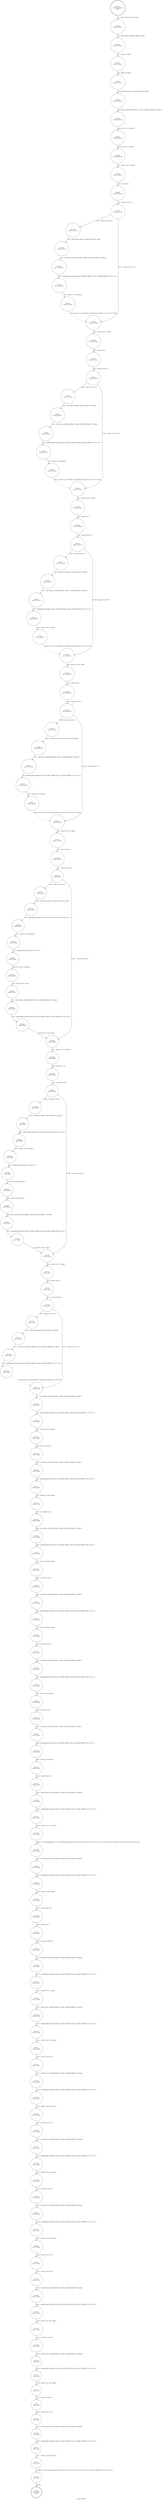 digraph process_ellipse {
label="process_ellipse"
37620 [label="N37620\n(rp:0, ep:0)\nexit", shape="doublecircle"]
37621 [label="N37621\n(rp:146, ep:146)\nentry", shape="doublecircle"]
37621 -> 37623 [label="%5 = alloca %struct.stream*, align 8"]
37623 [label="N37623\n(rp:145, ep:145)", shape="circle"]
37623 -> 37624 [label="%6 = alloca %struct._ELLIPSE_ORDER*, align 8"]
37624 [label="N37624\n(rp:144, ep:144)", shape="circle"]
37624 -> 37625 [label="%7 = alloca i32, align 4"]
37625 [label="N37625\n(rp:143, ep:143)", shape="circle"]
37625 -> 37626 [label="%8 = alloca i32, align 4"]
37626 [label="N37626\n(rp:142, ep:142)", shape="circle"]
37626 -> 37628 [label="store %struct.stream* %0, %struct.stream** %5, align 8"]
37628 [label="N37628\n(rp:141, ep:141)", shape="circle"]
37628 -> 37630 [label="store %struct._ELLIPSE_ORDER* %1, %struct._ELLIPSE_ORDER** %6, align 8"]
37630 [label="N37630\n(rp:140, ep:140)", shape="circle"]
37630 -> 37632 [label="store i32 %2, i32* %7, align 4"]
37632 [label="N37632\n(rp:139, ep:139)", shape="circle"]
37632 -> 37634 [label="store i32 %3, i32* %8, align 4"]
37634 [label="N37634\n(rp:138, ep:138)", shape="circle"]
37634 -> 37635 [label="%9 = load i32, i32* %7, align 4"]
37635 [label="N37635\n(rp:137, ep:137)", shape="circle"]
37635 -> 37636 [label="%10 = and i32 %9, 1"]
37636 [label="N37636\n(rp:136, ep:136)", shape="circle"]
37636 -> 37637 [label="%11 = icmp ne i32 %10, 0"]
37637 [label="N37637\n(rp:135, ep:135)", shape="circle"]
37637 -> 37779 [label="[%11 = icmp ne i32 %10, 0]"]
37637 -> 37644 [label="[!(%11 = icmp ne i32 %10, 0)]"]
37639 [label="N37639\n(rp:133, ep:133)", shape="circle"]
37639 -> 37640 [label="%14 = load %struct._ELLIPSE_ORDER*, %struct._ELLIPSE_ORDER** %6, align 8"]
37640 [label="N37640\n(rp:132, ep:132)", shape="circle"]
37640 -> 37641 [label="%15 = getelementptr inbounds %struct._ELLIPSE_ORDER, %struct._ELLIPSE_ORDER* %14, i32 0, i32 0"]
37641 [label="N37641\n(rp:131, ep:131)", shape="circle"]
37641 -> 37642 [label="%16 = load i32, i32* %8, align 4"]
37642 [label="N37642\n(rp:130, ep:130)", shape="circle"]
37642 -> 37644 [label="rdp_in_coord --@-- call void @rdp_in_coord(%struct.stream* %13, i16* %15, i32 %16)", style="dashed", color="blue"]
37644 [label="N37644\n(rp:129, ep:129)", shape="circle"]
37644 -> 37645 [label="%18 = load i32, i32* %7, align 4"]
37645 [label="N37645\n(rp:128, ep:128)", shape="circle"]
37645 -> 37646 [label="%19 = and i32 %18, 2"]
37646 [label="N37646\n(rp:127, ep:127)", shape="circle"]
37646 -> 37647 [label="%20 = icmp ne i32 %19, 0"]
37647 [label="N37647\n(rp:126, ep:126)", shape="circle"]
37647 -> 37781 [label="[%20 = icmp ne i32 %19, 0]"]
37647 -> 37654 [label="[!(%20 = icmp ne i32 %19, 0)]"]
37649 [label="N37649\n(rp:124, ep:124)", shape="circle"]
37649 -> 37650 [label="%23 = load %struct._ELLIPSE_ORDER*, %struct._ELLIPSE_ORDER** %6, align 8"]
37650 [label="N37650\n(rp:123, ep:123)", shape="circle"]
37650 -> 37651 [label="%24 = getelementptr inbounds %struct._ELLIPSE_ORDER, %struct._ELLIPSE_ORDER* %23, i32 0, i32 1"]
37651 [label="N37651\n(rp:122, ep:122)", shape="circle"]
37651 -> 37652 [label="%25 = load i32, i32* %8, align 4"]
37652 [label="N37652\n(rp:121, ep:121)", shape="circle"]
37652 -> 37654 [label="rdp_in_coord --@-- call void @rdp_in_coord(%struct.stream* %22, i16* %24, i32 %25)", style="dashed", color="blue"]
37654 [label="N37654\n(rp:120, ep:120)", shape="circle"]
37654 -> 37655 [label="%27 = load i32, i32* %7, align 4"]
37655 [label="N37655\n(rp:119, ep:119)", shape="circle"]
37655 -> 37656 [label="%28 = and i32 %27, 4"]
37656 [label="N37656\n(rp:118, ep:118)", shape="circle"]
37656 -> 37657 [label="%29 = icmp ne i32 %28, 0"]
37657 [label="N37657\n(rp:117, ep:117)", shape="circle"]
37657 -> 37783 [label="[%29 = icmp ne i32 %28, 0]"]
37657 -> 37664 [label="[!(%29 = icmp ne i32 %28, 0)]"]
37659 [label="N37659\n(rp:115, ep:115)", shape="circle"]
37659 -> 37660 [label="%32 = load %struct._ELLIPSE_ORDER*, %struct._ELLIPSE_ORDER** %6, align 8"]
37660 [label="N37660\n(rp:114, ep:114)", shape="circle"]
37660 -> 37661 [label="%33 = getelementptr inbounds %struct._ELLIPSE_ORDER, %struct._ELLIPSE_ORDER* %32, i32 0, i32 2"]
37661 [label="N37661\n(rp:113, ep:113)", shape="circle"]
37661 -> 37662 [label="%34 = load i32, i32* %8, align 4"]
37662 [label="N37662\n(rp:112, ep:112)", shape="circle"]
37662 -> 37664 [label="rdp_in_coord --@-- call void @rdp_in_coord(%struct.stream* %31, i16* %33, i32 %34)", style="dashed", color="blue"]
37664 [label="N37664\n(rp:111, ep:111)", shape="circle"]
37664 -> 37665 [label="%36 = load i32, i32* %7, align 4"]
37665 [label="N37665\n(rp:110, ep:110)", shape="circle"]
37665 -> 37666 [label="%37 = and i32 %36, 8"]
37666 [label="N37666\n(rp:109, ep:109)", shape="circle"]
37666 -> 37667 [label="%38 = icmp ne i32 %37, 0"]
37667 [label="N37667\n(rp:108, ep:108)", shape="circle"]
37667 -> 37785 [label="[%38 = icmp ne i32 %37, 0]"]
37667 -> 37674 [label="[!(%38 = icmp ne i32 %37, 0)]"]
37669 [label="N37669\n(rp:106, ep:106)", shape="circle"]
37669 -> 37670 [label="%41 = load %struct._ELLIPSE_ORDER*, %struct._ELLIPSE_ORDER** %6, align 8"]
37670 [label="N37670\n(rp:105, ep:105)", shape="circle"]
37670 -> 37671 [label="%42 = getelementptr inbounds %struct._ELLIPSE_ORDER, %struct._ELLIPSE_ORDER* %41, i32 0, i32 3"]
37671 [label="N37671\n(rp:104, ep:104)", shape="circle"]
37671 -> 37672 [label="%43 = load i32, i32* %8, align 4"]
37672 [label="N37672\n(rp:103, ep:103)", shape="circle"]
37672 -> 37674 [label="rdp_in_coord --@-- call void @rdp_in_coord(%struct.stream* %40, i16* %42, i32 %43)", style="dashed", color="blue"]
37674 [label="N37674\n(rp:102, ep:102)", shape="circle"]
37674 -> 37675 [label="%45 = load i32, i32* %7, align 4"]
37675 [label="N37675\n(rp:101, ep:101)", shape="circle"]
37675 -> 37676 [label="%46 = and i32 %45, 16"]
37676 [label="N37676\n(rp:100, ep:100)", shape="circle"]
37676 -> 37677 [label="%47 = icmp ne i32 %46, 0"]
37677 [label="N37677\n(rp:99, ep:99)", shape="circle"]
37677 -> 37787 [label="[%47 = icmp ne i32 %46, 0]"]
37677 -> 37688 [label="[!(%47 = icmp ne i32 %46, 0)]"]
37679 [label="N37679\n(rp:97, ep:97)", shape="circle"]
37679 -> 37680 [label="%50 = getelementptr inbounds %struct.stream, %struct.stream* %49, i32 0, i32 0"]
37680 [label="N37680\n(rp:96, ep:96)", shape="circle"]
37680 -> 37681 [label="%51 = load i8*, i8** %50, align 8"]
37681 [label="N37681\n(rp:95, ep:95)", shape="circle"]
37681 -> 37682 [label="%52 = getelementptr inbounds i8, i8* %51, i32 1"]
37682 [label="N37682\n(rp:94, ep:94)", shape="circle"]
37682 -> 37683 [label="store i8* %52, i8** %50, align 8"]
37683 [label="N37683\n(rp:93, ep:93)", shape="circle"]
37683 -> 37684 [label="%53 = load i8, i8* %51, align 1"]
37684 [label="N37684\n(rp:92, ep:92)", shape="circle"]
37684 -> 37685 [label="%54 = load %struct._ELLIPSE_ORDER*, %struct._ELLIPSE_ORDER** %6, align 8"]
37685 [label="N37685\n(rp:91, ep:91)", shape="circle"]
37685 -> 37686 [label="%55 = getelementptr inbounds %struct._ELLIPSE_ORDER, %struct._ELLIPSE_ORDER* %54, i32 0, i32 4"]
37686 [label="N37686\n(rp:90, ep:90)", shape="circle"]
37686 -> 37688 [label="store i8 %53, i8* %55, align 4"]
37688 [label="N37688\n(rp:89, ep:89)", shape="circle"]
37688 -> 37689 [label="%57 = load i32, i32* %7, align 4"]
37689 [label="N37689\n(rp:88, ep:88)", shape="circle"]
37689 -> 37690 [label="%58 = and i32 %57, 32"]
37690 [label="N37690\n(rp:87, ep:87)", shape="circle"]
37690 -> 37691 [label="%59 = icmp ne i32 %58, 0"]
37691 [label="N37691\n(rp:86, ep:86)", shape="circle"]
37691 -> 37789 [label="[%59 = icmp ne i32 %58, 0]"]
37691 -> 37702 [label="[!(%59 = icmp ne i32 %58, 0)]"]
37693 [label="N37693\n(rp:84, ep:84)", shape="circle"]
37693 -> 37694 [label="%62 = getelementptr inbounds %struct.stream, %struct.stream* %61, i32 0, i32 0"]
37694 [label="N37694\n(rp:83, ep:83)", shape="circle"]
37694 -> 37695 [label="%63 = load i8*, i8** %62, align 8"]
37695 [label="N37695\n(rp:82, ep:82)", shape="circle"]
37695 -> 37696 [label="%64 = getelementptr inbounds i8, i8* %63, i32 1"]
37696 [label="N37696\n(rp:81, ep:81)", shape="circle"]
37696 -> 37697 [label="store i8* %64, i8** %62, align 8"]
37697 [label="N37697\n(rp:80, ep:80)", shape="circle"]
37697 -> 37698 [label="%65 = load i8, i8* %63, align 1"]
37698 [label="N37698\n(rp:79, ep:79)", shape="circle"]
37698 -> 37699 [label="%66 = load %struct._ELLIPSE_ORDER*, %struct._ELLIPSE_ORDER** %6, align 8"]
37699 [label="N37699\n(rp:78, ep:78)", shape="circle"]
37699 -> 37700 [label="%67 = getelementptr inbounds %struct._ELLIPSE_ORDER, %struct._ELLIPSE_ORDER* %66, i32 0, i32 5"]
37700 [label="N37700\n(rp:77, ep:77)", shape="circle"]
37700 -> 37702 [label="store i8 %65, i8* %67, align 1"]
37702 [label="N37702\n(rp:76, ep:76)", shape="circle"]
37702 -> 37703 [label="%69 = load i32, i32* %7, align 4"]
37703 [label="N37703\n(rp:75, ep:75)", shape="circle"]
37703 -> 37704 [label="%70 = and i32 %69, 64"]
37704 [label="N37704\n(rp:74, ep:74)", shape="circle"]
37704 -> 37705 [label="%71 = icmp ne i32 %70, 0"]
37705 [label="N37705\n(rp:73, ep:73)", shape="circle"]
37705 -> 37791 [label="[%71 = icmp ne i32 %70, 0]"]
37705 -> 37711 [label="[!(%71 = icmp ne i32 %70, 0)]"]
37707 [label="N37707\n(rp:71, ep:71)", shape="circle"]
37707 -> 37708 [label="%74 = load %struct._ELLIPSE_ORDER*, %struct._ELLIPSE_ORDER** %6, align 8"]
37708 [label="N37708\n(rp:70, ep:70)", shape="circle"]
37708 -> 37709 [label="%75 = getelementptr inbounds %struct._ELLIPSE_ORDER, %struct._ELLIPSE_ORDER* %74, i32 0, i32 6"]
37709 [label="N37709\n(rp:69, ep:69)", shape="circle"]
37709 -> 37711 [label="rdp_in_colour --@-- call void @rdp_in_colour(%struct.stream* %73, i32* %75)", style="dashed", color="blue"]
37711 [label="N37711\n(rp:68, ep:68)", shape="circle"]
37711 -> 37712 [label="%77 = load %struct._ELLIPSE_ORDER*, %struct._ELLIPSE_ORDER** %6, align 8"]
37712 [label="N37712\n(rp:67, ep:67)", shape="circle"]
37712 -> 37713 [label="%78 = getelementptr inbounds %struct._ELLIPSE_ORDER, %struct._ELLIPSE_ORDER* %77, i32 0, i32 0"]
37713 [label="N37713\n(rp:66, ep:66)", shape="circle"]
37713 -> 37714 [label="%79 = load i16, i16* %78, align 4"]
37714 [label="N37714\n(rp:65, ep:65)", shape="circle"]
37714 -> 37715 [label="%80 = sext i16 %79 to i32"]
37715 [label="N37715\n(rp:64, ep:64)", shape="circle"]
37715 -> 37716 [label="%81 = load %struct._ELLIPSE_ORDER*, %struct._ELLIPSE_ORDER** %6, align 8"]
37716 [label="N37716\n(rp:63, ep:63)", shape="circle"]
37716 -> 37717 [label="%82 = getelementptr inbounds %struct._ELLIPSE_ORDER, %struct._ELLIPSE_ORDER* %81, i32 0, i32 1"]
37717 [label="N37717\n(rp:62, ep:62)", shape="circle"]
37717 -> 37718 [label="%83 = load i16, i16* %82, align 2"]
37718 [label="N37718\n(rp:61, ep:61)", shape="circle"]
37718 -> 37719 [label="%84 = sext i16 %83 to i32"]
37719 [label="N37719\n(rp:60, ep:60)", shape="circle"]
37719 -> 37720 [label="%85 = load %struct._ELLIPSE_ORDER*, %struct._ELLIPSE_ORDER** %6, align 8"]
37720 [label="N37720\n(rp:59, ep:59)", shape="circle"]
37720 -> 37721 [label="%86 = getelementptr inbounds %struct._ELLIPSE_ORDER, %struct._ELLIPSE_ORDER* %85, i32 0, i32 2"]
37721 [label="N37721\n(rp:58, ep:58)", shape="circle"]
37721 -> 37722 [label="%87 = load i16, i16* %86, align 4"]
37722 [label="N37722\n(rp:57, ep:57)", shape="circle"]
37722 -> 37723 [label="%88 = sext i16 %87 to i32"]
37723 [label="N37723\n(rp:56, ep:56)", shape="circle"]
37723 -> 37724 [label="%89 = load %struct._ELLIPSE_ORDER*, %struct._ELLIPSE_ORDER** %6, align 8"]
37724 [label="N37724\n(rp:55, ep:55)", shape="circle"]
37724 -> 37725 [label="%90 = getelementptr inbounds %struct._ELLIPSE_ORDER, %struct._ELLIPSE_ORDER* %89, i32 0, i32 3"]
37725 [label="N37725\n(rp:54, ep:54)", shape="circle"]
37725 -> 37726 [label="%91 = load i16, i16* %90, align 2"]
37726 [label="N37726\n(rp:53, ep:53)", shape="circle"]
37726 -> 37727 [label="%92 = sext i16 %91 to i32"]
37727 [label="N37727\n(rp:52, ep:52)", shape="circle"]
37727 -> 37728 [label="%93 = load %struct._ELLIPSE_ORDER*, %struct._ELLIPSE_ORDER** %6, align 8"]
37728 [label="N37728\n(rp:51, ep:51)", shape="circle"]
37728 -> 37729 [label="%94 = getelementptr inbounds %struct._ELLIPSE_ORDER, %struct._ELLIPSE_ORDER* %93, i32 0, i32 4"]
37729 [label="N37729\n(rp:50, ep:50)", shape="circle"]
37729 -> 37730 [label="%95 = load i8, i8* %94, align 4"]
37730 [label="N37730\n(rp:49, ep:49)", shape="circle"]
37730 -> 37731 [label="%96 = zext i8 %95 to i32"]
37731 [label="N37731\n(rp:48, ep:48)", shape="circle"]
37731 -> 37732 [label="%97 = load %struct._ELLIPSE_ORDER*, %struct._ELLIPSE_ORDER** %6, align 8"]
37732 [label="N37732\n(rp:47, ep:47)", shape="circle"]
37732 -> 37733 [label="%98 = getelementptr inbounds %struct._ELLIPSE_ORDER, %struct._ELLIPSE_ORDER* %97, i32 0, i32 5"]
37733 [label="N37733\n(rp:46, ep:46)", shape="circle"]
37733 -> 37734 [label="%99 = load i8, i8* %98, align 1"]
37734 [label="N37734\n(rp:45, ep:45)", shape="circle"]
37734 -> 37735 [label="%100 = zext i8 %99 to i32"]
37735 [label="N37735\n(rp:44, ep:44)", shape="circle"]
37735 -> 37736 [label="%101 = load %struct._ELLIPSE_ORDER*, %struct._ELLIPSE_ORDER** %6, align 8"]
37736 [label="N37736\n(rp:43, ep:43)", shape="circle"]
37736 -> 37737 [label="%102 = getelementptr inbounds %struct._ELLIPSE_ORDER, %struct._ELLIPSE_ORDER* %101, i32 0, i32 6"]
37737 [label="N37737\n(rp:42, ep:42)", shape="circle"]
37737 -> 37738 [label="%103 = load i32, i32* %102, align 4"]
37738 [label="N37738\n(rp:41, ep:41)", shape="circle"]
37738 -> 37739 [label="logger --@-- call void @logger(i32 5, i32 0, i8* getelementptr inbounds ([67 x i8], [67 x i8]* @.str.33.110, i32 0, i32 0), i32 %80, i32 %84, i32 %88, i32 %92, i32 %96, i32 %100, i32 %103)", style="dashed", color="blue"]
37739 [label="N37739\n(rp:40, ep:40)", shape="circle"]
37739 -> 37740 [label="%104 = load %struct._ELLIPSE_ORDER*, %struct._ELLIPSE_ORDER** %6, align 8"]
37740 [label="N37740\n(rp:39, ep:39)", shape="circle"]
37740 -> 37741 [label="%105 = getelementptr inbounds %struct._ELLIPSE_ORDER, %struct._ELLIPSE_ORDER* %104, i32 0, i32 4"]
37741 [label="N37741\n(rp:38, ep:38)", shape="circle"]
37741 -> 37742 [label="%106 = load i8, i8* %105, align 4"]
37742 [label="N37742\n(rp:37, ep:37)", shape="circle"]
37742 -> 37743 [label="%107 = zext i8 %106 to i32"]
37743 [label="N37743\n(rp:36, ep:36)", shape="circle"]
37743 -> 37744 [label="%108 = sub i32 %107, 1"]
37744 [label="N37744\n(rp:35, ep:35)", shape="circle"]
37744 -> 37745 [label="%109 = trunc i32 %108 to i8"]
37745 [label="N37745\n(rp:34, ep:34)", shape="circle"]
37745 -> 37746 [label="%110 = load %struct._ELLIPSE_ORDER*, %struct._ELLIPSE_ORDER** %6, align 8"]
37746 [label="N37746\n(rp:33, ep:33)", shape="circle"]
37746 -> 37747 [label="%111 = getelementptr inbounds %struct._ELLIPSE_ORDER, %struct._ELLIPSE_ORDER* %110, i32 0, i32 5"]
37747 [label="N37747\n(rp:32, ep:32)", shape="circle"]
37747 -> 37748 [label="%112 = load i8, i8* %111, align 1"]
37748 [label="N37748\n(rp:31, ep:31)", shape="circle"]
37748 -> 37749 [label="%113 = load %struct._ELLIPSE_ORDER*, %struct._ELLIPSE_ORDER** %6, align 8"]
37749 [label="N37749\n(rp:30, ep:30)", shape="circle"]
37749 -> 37750 [label="%114 = getelementptr inbounds %struct._ELLIPSE_ORDER, %struct._ELLIPSE_ORDER* %113, i32 0, i32 0"]
37750 [label="N37750\n(rp:29, ep:29)", shape="circle"]
37750 -> 37751 [label="%115 = load i16, i16* %114, align 4"]
37751 [label="N37751\n(rp:28, ep:28)", shape="circle"]
37751 -> 37752 [label="%116 = sext i16 %115 to i32"]
37752 [label="N37752\n(rp:27, ep:27)", shape="circle"]
37752 -> 37753 [label="%117 = load %struct._ELLIPSE_ORDER*, %struct._ELLIPSE_ORDER** %6, align 8"]
37753 [label="N37753\n(rp:26, ep:26)", shape="circle"]
37753 -> 37754 [label="%118 = getelementptr inbounds %struct._ELLIPSE_ORDER, %struct._ELLIPSE_ORDER* %117, i32 0, i32 1"]
37754 [label="N37754\n(rp:25, ep:25)", shape="circle"]
37754 -> 37755 [label="%119 = load i16, i16* %118, align 2"]
37755 [label="N37755\n(rp:24, ep:24)", shape="circle"]
37755 -> 37756 [label="%120 = sext i16 %119 to i32"]
37756 [label="N37756\n(rp:23, ep:23)", shape="circle"]
37756 -> 37757 [label="%121 = load %struct._ELLIPSE_ORDER*, %struct._ELLIPSE_ORDER** %6, align 8"]
37757 [label="N37757\n(rp:22, ep:22)", shape="circle"]
37757 -> 37758 [label="%122 = getelementptr inbounds %struct._ELLIPSE_ORDER, %struct._ELLIPSE_ORDER* %121, i32 0, i32 2"]
37758 [label="N37758\n(rp:21, ep:21)", shape="circle"]
37758 -> 37759 [label="%123 = load i16, i16* %122, align 4"]
37759 [label="N37759\n(rp:20, ep:20)", shape="circle"]
37759 -> 37760 [label="%124 = sext i16 %123 to i32"]
37760 [label="N37760\n(rp:19, ep:19)", shape="circle"]
37760 -> 37761 [label="%125 = load %struct._ELLIPSE_ORDER*, %struct._ELLIPSE_ORDER** %6, align 8"]
37761 [label="N37761\n(rp:18, ep:18)", shape="circle"]
37761 -> 37762 [label="%126 = getelementptr inbounds %struct._ELLIPSE_ORDER, %struct._ELLIPSE_ORDER* %125, i32 0, i32 0"]
37762 [label="N37762\n(rp:17, ep:17)", shape="circle"]
37762 -> 37763 [label="%127 = load i16, i16* %126, align 4"]
37763 [label="N37763\n(rp:16, ep:16)", shape="circle"]
37763 -> 37764 [label="%128 = sext i16 %127 to i32"]
37764 [label="N37764\n(rp:15, ep:15)", shape="circle"]
37764 -> 37765 [label="%129 = sub i32 %124, %128"]
37765 [label="N37765\n(rp:14, ep:14)", shape="circle"]
37765 -> 37766 [label="%130 = load %struct._ELLIPSE_ORDER*, %struct._ELLIPSE_ORDER** %6, align 8"]
37766 [label="N37766\n(rp:13, ep:13)", shape="circle"]
37766 -> 37767 [label="%131 = getelementptr inbounds %struct._ELLIPSE_ORDER, %struct._ELLIPSE_ORDER* %130, i32 0, i32 3"]
37767 [label="N37767\n(rp:12, ep:12)", shape="circle"]
37767 -> 37768 [label="%132 = load i16, i16* %131, align 2"]
37768 [label="N37768\n(rp:11, ep:11)", shape="circle"]
37768 -> 37769 [label="%133 = sext i16 %132 to i32"]
37769 [label="N37769\n(rp:10, ep:10)", shape="circle"]
37769 -> 37770 [label="%134 = load %struct._ELLIPSE_ORDER*, %struct._ELLIPSE_ORDER** %6, align 8"]
37770 [label="N37770\n(rp:9, ep:9)", shape="circle"]
37770 -> 37771 [label="%135 = getelementptr inbounds %struct._ELLIPSE_ORDER, %struct._ELLIPSE_ORDER* %134, i32 0, i32 1"]
37771 [label="N37771\n(rp:8, ep:8)", shape="circle"]
37771 -> 37772 [label="%136 = load i16, i16* %135, align 2"]
37772 [label="N37772\n(rp:7, ep:7)", shape="circle"]
37772 -> 37773 [label="%137 = sext i16 %136 to i32"]
37773 [label="N37773\n(rp:6, ep:6)", shape="circle"]
37773 -> 37774 [label="%138 = sub i32 %133, %137"]
37774 [label="N37774\n(rp:5, ep:5)", shape="circle"]
37774 -> 37775 [label="%139 = load %struct._ELLIPSE_ORDER*, %struct._ELLIPSE_ORDER** %6, align 8"]
37775 [label="N37775\n(rp:4, ep:4)", shape="circle"]
37775 -> 37776 [label="%140 = getelementptr inbounds %struct._ELLIPSE_ORDER, %struct._ELLIPSE_ORDER* %139, i32 0, i32 6"]
37776 [label="N37776\n(rp:3, ep:3)", shape="circle"]
37776 -> 37777 [label="%141 = load i32, i32* %140, align 4"]
37777 [label="N37777\n(rp:2, ep:2)", shape="circle"]
37777 -> 37778 [label="ui_ellipse --@-- call void @ui_ellipse(i8 %109, i8 %112, i32 %116, i32 %120, i32 %129, i32 %138, %struct._BRUSH* null, i32 0, i32 %141)", style="dashed", color="blue"]
37778 [label="N37778\n(rp:1, ep:1)", shape="circle"]
37778 -> 37620 [label="ret void"]
37779 [label="N37779\n(rp:134, ep:134)", shape="circle"]
37779 -> 37639 [label="%13 = load %struct.stream*, %struct.stream** %5, align 8"]
37781 [label="N37781\n(rp:125, ep:125)", shape="circle"]
37781 -> 37649 [label="%22 = load %struct.stream*, %struct.stream** %5, align 8"]
37783 [label="N37783\n(rp:116, ep:116)", shape="circle"]
37783 -> 37659 [label="%31 = load %struct.stream*, %struct.stream** %5, align 8"]
37785 [label="N37785\n(rp:107, ep:107)", shape="circle"]
37785 -> 37669 [label="%40 = load %struct.stream*, %struct.stream** %5, align 8"]
37787 [label="N37787\n(rp:98, ep:98)", shape="circle"]
37787 -> 37679 [label="%49 = load %struct.stream*, %struct.stream** %5, align 8"]
37789 [label="N37789\n(rp:85, ep:85)", shape="circle"]
37789 -> 37693 [label="%61 = load %struct.stream*, %struct.stream** %5, align 8"]
37791 [label="N37791\n(rp:72, ep:72)", shape="circle"]
37791 -> 37707 [label="%73 = load %struct.stream*, %struct.stream** %5, align 8"]
}
